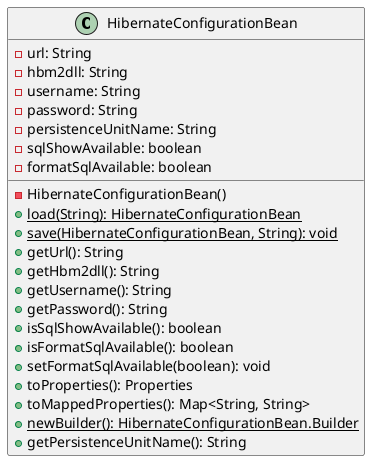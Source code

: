 @startuml

    class HibernateConfigurationBean {
        -url: String
        -hbm2dll: String
        -username: String
        -password: String
        -persistenceUnitName: String
        -sqlShowAvailable: boolean
        -formatSqlAvailable: boolean
        -HibernateConfigurationBean()
        {static} +load(String): HibernateConfigurationBean
        {static} +save(HibernateConfigurationBean, String): void
        +getUrl(): String
        +getHbm2dll(): String
        +getUsername(): String
        +getPassword(): String
        +isSqlShowAvailable(): boolean
        +isFormatSqlAvailable(): boolean
        +setFormatSqlAvailable(boolean): void
        +toProperties(): Properties
        +toMappedProperties(): Map<String, String>
        {static} +newBuilder(): HibernateConfigurationBean.Builder
        +getPersistenceUnitName(): String
    }

@enduml
